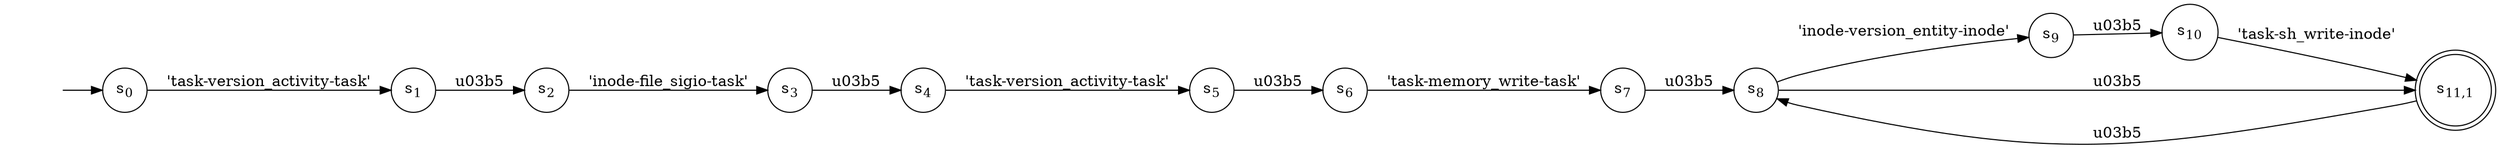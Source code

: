 digraph NFA {
    rankdir = LR;
    I [style = invis];
    I -> S0;
    S0 [label = <s<sub>0</sub>>, shape = circle];
    S1 [label = <s<sub>1</sub>>, shape = circle];
    S2 [label = <s<sub>2</sub>>, shape = circle];
    S3 [label = <s<sub>3</sub>>, shape = circle];
    S4 [label = <s<sub>4</sub>>, shape = circle];
    S5 [label = <s<sub>5</sub>>, shape = circle];
    S6 [label = <s<sub>6</sub>>, shape = circle];
    S7 [label = <s<sub>7</sub>>, shape = circle];
    S8 [label = <s<sub>8</sub>>, shape = circle];
    S9 [label = <s<sub>9</sub>>, shape = circle];
    S10 [label = <s<sub>10</sub>>, shape = circle];
    S11 [label = <s<sub>11,1</sub>>, shape = circle, peripheries = 2];
    S11 -> S8 [label = "\u03b5"];
    S10 -> S11 [label = "'task-sh_write-inode'"];
    S9 -> S10 [label = "\u03b5"];
    S8 -> S9 [label = "'inode-version_entity-inode'"];
    S8 -> S11 [label = "\u03b5"];
    S7 -> S8 [label = "\u03b5"];
    S6 -> S7 [label = "'task-memory_write-task'"];
    S5 -> S6 [label = "\u03b5"];
    S4 -> S5 [label = "'task-version_activity-task'"];
    S3 -> S4 [label = "\u03b5"];
    S2 -> S3 [label = "'inode-file_sigio-task'"];
    S1 -> S2 [label = "\u03b5"];
    S0 -> S1 [label = "'task-version_activity-task'"];
}
